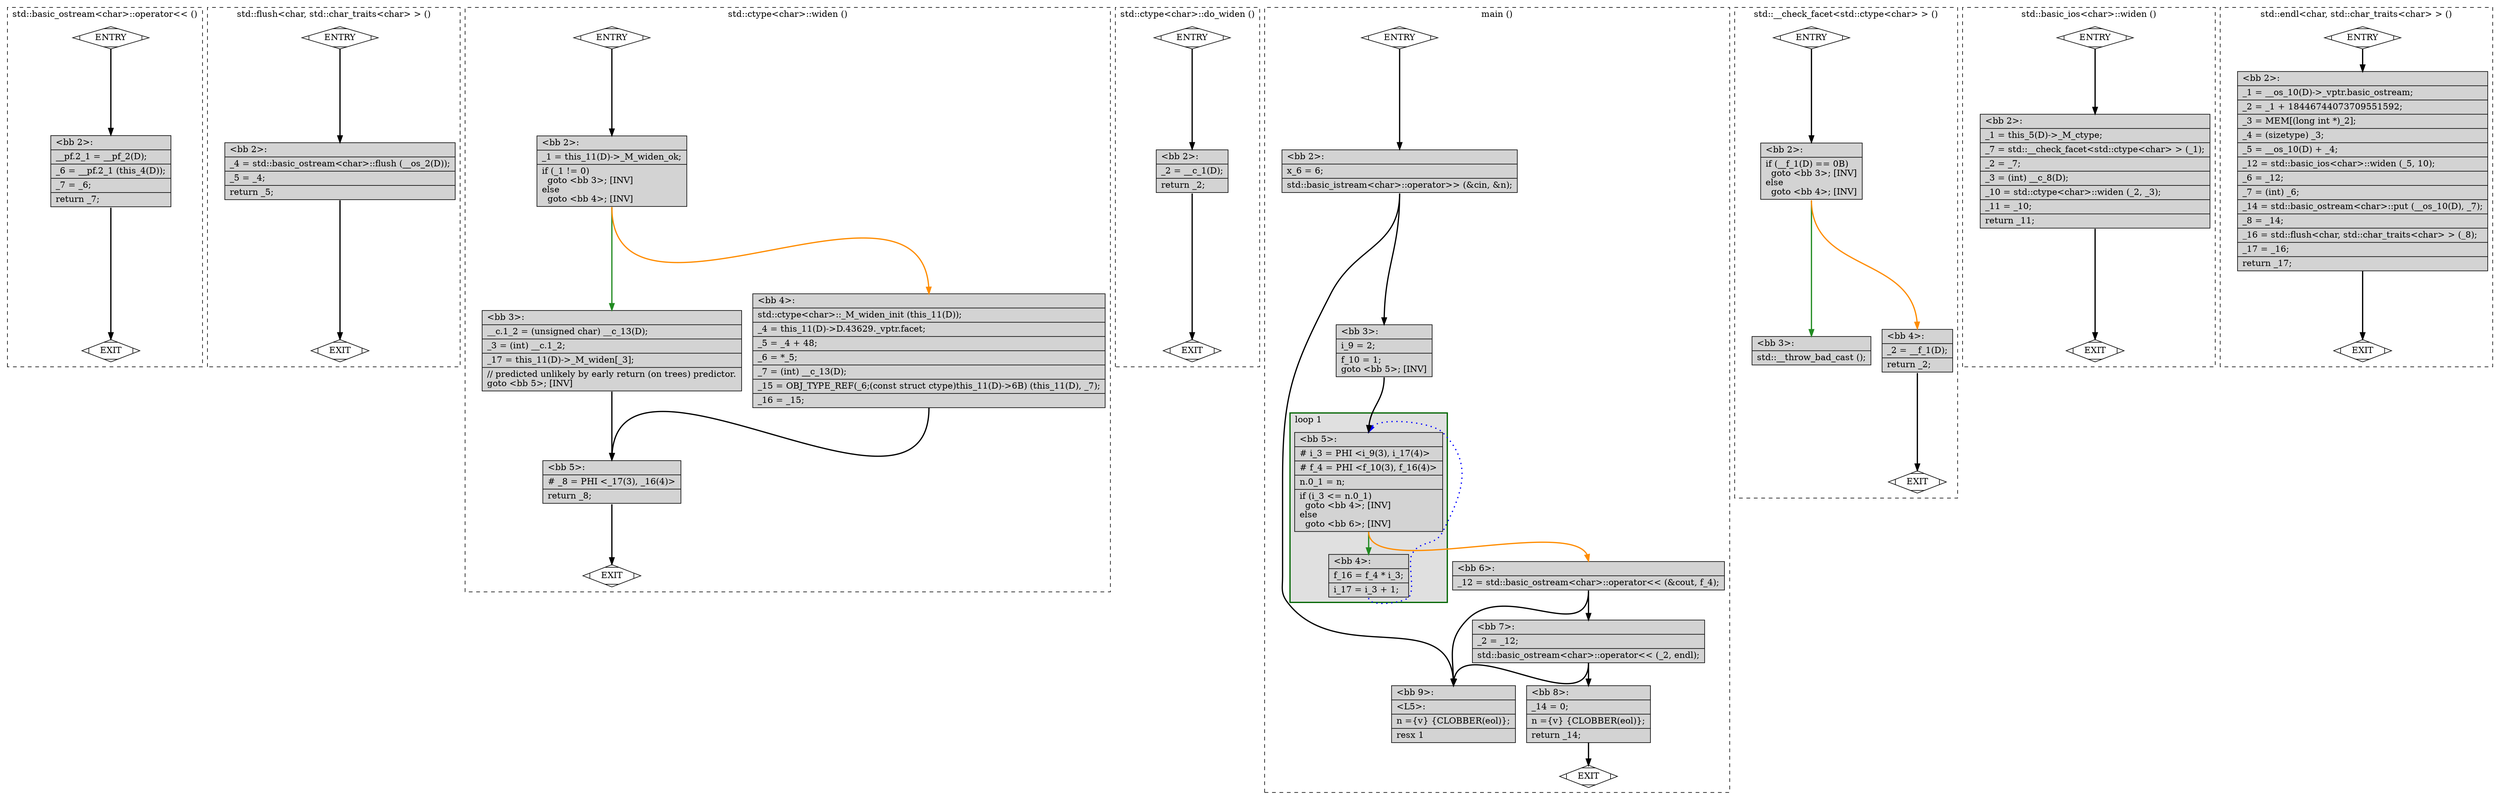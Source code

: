 digraph "lab1.cpp.029t.fixup_cfg2" {
overlap=false;
subgraph "cluster_std::basic_ostream<char>::operator<<" {
	style="dashed";
	color="black";
	label="std::basic_ostream<char>::operator<< ()";
	fn_2313_basic_block_0 [shape=Mdiamond,style=filled,fillcolor=white,label="ENTRY"];

	fn_2313_basic_block_1 [shape=Mdiamond,style=filled,fillcolor=white,label="EXIT"];

	fn_2313_basic_block_2 [shape=record,style=filled,fillcolor=lightgrey,label="{\<bb\ 2\>:\l\
|__pf.2_1\ =\ __pf_2(D);\l\
|_6\ =\ __pf.2_1\ (this_4(D));\l\
|_7\ =\ _6;\l\
|return\ _7;\l\
}"];

	fn_2313_basic_block_0:s -> fn_2313_basic_block_2:n [style="solid,bold",color=black,weight=100,constraint=true];
	fn_2313_basic_block_2:s -> fn_2313_basic_block_1:n [style="solid,bold",color=black,weight=10,constraint=true];
	fn_2313_basic_block_0:s -> fn_2313_basic_block_1:n [style="invis",constraint=true];
}
subgraph "cluster_std::flush<char, std::char_traits<char> >" {
	style="dashed";
	color="black";
	label="std::flush<char, std::char_traits<char> > ()";
	fn_2416_basic_block_0 [shape=Mdiamond,style=filled,fillcolor=white,label="ENTRY"];

	fn_2416_basic_block_1 [shape=Mdiamond,style=filled,fillcolor=white,label="EXIT"];

	fn_2416_basic_block_2 [shape=record,style=filled,fillcolor=lightgrey,label="{\<bb\ 2\>:\l\
|_4\ =\ std::basic_ostream\<char\>::flush\ (__os_2(D));\l\
|_5\ =\ _4;\l\
|return\ _5;\l\
}"];

	fn_2416_basic_block_0:s -> fn_2416_basic_block_2:n [style="solid,bold",color=black,weight=100,constraint=true];
	fn_2416_basic_block_2:s -> fn_2416_basic_block_1:n [style="solid,bold",color=black,weight=10,constraint=true];
	fn_2416_basic_block_0:s -> fn_2416_basic_block_1:n [style="invis",constraint=true];
}
subgraph "cluster_std::ctype<char>::widen" {
	style="dashed";
	color="black";
	label="std::ctype<char>::widen ()";
	fn_1805_basic_block_0 [shape=Mdiamond,style=filled,fillcolor=white,label="ENTRY"];

	fn_1805_basic_block_1 [shape=Mdiamond,style=filled,fillcolor=white,label="EXIT"];

	fn_1805_basic_block_2 [shape=record,style=filled,fillcolor=lightgrey,label="{\<bb\ 2\>:\l\
|_1\ =\ this_11(D)-\>_M_widen_ok;\l\
|if\ (_1\ !=\ 0)\l\
\ \ goto\ \<bb\ 3\>;\ [INV]\l\
else\l\
\ \ goto\ \<bb\ 4\>;\ [INV]\l\
}"];

	fn_1805_basic_block_3 [shape=record,style=filled,fillcolor=lightgrey,label="{\<bb\ 3\>:\l\
|__c.1_2\ =\ (unsigned\ char)\ __c_13(D);\l\
|_3\ =\ (int)\ __c.1_2;\l\
|_17\ =\ this_11(D)-\>_M_widen[_3];\l\
|//\ predicted\ unlikely\ by\ early\ return\ (on\ trees)\ predictor.\l\
goto\ \<bb\ 5\>;\ [INV]\l\
}"];

	fn_1805_basic_block_4 [shape=record,style=filled,fillcolor=lightgrey,label="{\<bb\ 4\>:\l\
|std::ctype\<char\>::_M_widen_init\ (this_11(D));\l\
|_4\ =\ this_11(D)-\>D.43629._vptr.facet;\l\
|_5\ =\ _4\ +\ 48;\l\
|_6\ =\ *_5;\l\
|_7\ =\ (int)\ __c_13(D);\l\
|_15\ =\ OBJ_TYPE_REF(_6;(const\ struct\ ctype)this_11(D)-\>6B)\ (this_11(D),\ _7);\l\
|_16\ =\ _15;\l\
}"];

	fn_1805_basic_block_5 [shape=record,style=filled,fillcolor=lightgrey,label="{\<bb\ 5\>:\l\
|#\ _8\ =\ PHI\ \<_17(3),\ _16(4)\>\l\
|return\ _8;\l\
}"];

	fn_1805_basic_block_0:s -> fn_1805_basic_block_2:n [style="solid,bold",color=black,weight=100,constraint=true];
	fn_1805_basic_block_2:s -> fn_1805_basic_block_3:n [style="solid,bold",color=forestgreen,weight=10,constraint=true];
	fn_1805_basic_block_2:s -> fn_1805_basic_block_4:n [style="solid,bold",color=darkorange,weight=10,constraint=true];
	fn_1805_basic_block_3:s -> fn_1805_basic_block_5:n [style="solid,bold",color=black,weight=100,constraint=true];
	fn_1805_basic_block_4:s -> fn_1805_basic_block_5:n [style="solid,bold",color=black,weight=100,constraint=true];
	fn_1805_basic_block_5:s -> fn_1805_basic_block_1:n [style="solid,bold",color=black,weight=10,constraint=true];
	fn_1805_basic_block_0:s -> fn_1805_basic_block_1:n [style="invis",constraint=true];
}
subgraph "cluster_std::ctype<char>::do_widen" {
	style="dashed";
	color="black";
	label="std::ctype<char>::do_widen ()";
	fn_1810_basic_block_0 [shape=Mdiamond,style=filled,fillcolor=white,label="ENTRY"];

	fn_1810_basic_block_1 [shape=Mdiamond,style=filled,fillcolor=white,label="EXIT"];

	fn_1810_basic_block_2 [shape=record,style=filled,fillcolor=lightgrey,label="{\<bb\ 2\>:\l\
|_2\ =\ __c_1(D);\l\
|return\ _2;\l\
}"];

	fn_1810_basic_block_0:s -> fn_1810_basic_block_2:n [style="solid,bold",color=black,weight=100,constraint=true];
	fn_1810_basic_block_2:s -> fn_1810_basic_block_1:n [style="solid,bold",color=black,weight=10,constraint=true];
	fn_1810_basic_block_0:s -> fn_1810_basic_block_1:n [style="invis",constraint=true];
}
subgraph "cluster_main" {
	style="dashed";
	color="black";
	label="main ()";
	subgraph cluster_2057_1 {
	style="filled";
	color="darkgreen";
	fillcolor="grey88";
	label="loop 1";
	labeljust=l;
	penwidth=2;
	fn_2057_basic_block_5 [shape=record,style=filled,fillcolor=lightgrey,label="{\<bb\ 5\>:\l\
|#\ i_3\ =\ PHI\ \<i_9(3),\ i_17(4)\>\l\
|#\ f_4\ =\ PHI\ \<f_10(3),\ f_16(4)\>\l\
|n.0_1\ =\ n;\l\
|if\ (i_3\ \<=\ n.0_1)\l\
\ \ goto\ \<bb\ 4\>;\ [INV]\l\
else\l\
\ \ goto\ \<bb\ 6\>;\ [INV]\l\
}"];

	fn_2057_basic_block_4 [shape=record,style=filled,fillcolor=lightgrey,label="{\<bb\ 4\>:\l\
|f_16\ =\ f_4\ *\ i_3;\l\
|i_17\ =\ i_3\ +\ 1;\l\
}"];

	}
	fn_2057_basic_block_0 [shape=Mdiamond,style=filled,fillcolor=white,label="ENTRY"];

	fn_2057_basic_block_1 [shape=Mdiamond,style=filled,fillcolor=white,label="EXIT"];

	fn_2057_basic_block_2 [shape=record,style=filled,fillcolor=lightgrey,label="{\<bb\ 2\>:\l\
|x_6\ =\ 6;\l\
|std::basic_istream\<char\>::operator\>\>\ (&cin,\ &n);\l\
}"];

	fn_2057_basic_block_3 [shape=record,style=filled,fillcolor=lightgrey,label="{\<bb\ 3\>:\l\
|i_9\ =\ 2;\l\
|f_10\ =\ 1;\l\
goto\ \<bb\ 5\>;\ [INV]\l\
}"];

	fn_2057_basic_block_6 [shape=record,style=filled,fillcolor=lightgrey,label="{\<bb\ 6\>:\l\
|_12\ =\ std::basic_ostream\<char\>::operator\<\<\ (&cout,\ f_4);\l\
}"];

	fn_2057_basic_block_7 [shape=record,style=filled,fillcolor=lightgrey,label="{\<bb\ 7\>:\l\
|_2\ =\ _12;\l\
|std::basic_ostream\<char\>::operator\<\<\ (_2,\ endl);\l\
}"];

	fn_2057_basic_block_8 [shape=record,style=filled,fillcolor=lightgrey,label="{\<bb\ 8\>:\l\
|_14\ =\ 0;\l\
|n\ =\{v\}\ \{CLOBBER(eol)\};\l\
|return\ _14;\l\
}"];

	fn_2057_basic_block_9 [shape=record,style=filled,fillcolor=lightgrey,label="{\<bb\ 9\>:\l\
|\<L5\>:\l\
|n\ =\{v\}\ \{CLOBBER(eol)\};\l\
|resx\ 1\l\
}"];

	fn_2057_basic_block_0:s -> fn_2057_basic_block_2:n [style="solid,bold",color=black,weight=100,constraint=true];
	fn_2057_basic_block_2:s -> fn_2057_basic_block_9:n [style="solid,bold",color=black,weight=10,constraint=true];
	fn_2057_basic_block_2:s -> fn_2057_basic_block_3:n [style="solid,bold",color=black,weight=100,constraint=true];
	fn_2057_basic_block_3:s -> fn_2057_basic_block_5:n [style="solid,bold",color=black,weight=100,constraint=true];
	fn_2057_basic_block_4:s -> fn_2057_basic_block_5:n [style="dotted,bold",color=blue,weight=10,constraint=false];
	fn_2057_basic_block_5:s -> fn_2057_basic_block_4:n [style="solid,bold",color=forestgreen,weight=10,constraint=true];
	fn_2057_basic_block_5:s -> fn_2057_basic_block_6:n [style="solid,bold",color=darkorange,weight=10,constraint=true];
	fn_2057_basic_block_6:s -> fn_2057_basic_block_9:n [style="solid,bold",color=black,weight=10,constraint=true];
	fn_2057_basic_block_6:s -> fn_2057_basic_block_7:n [style="solid,bold",color=black,weight=100,constraint=true];
	fn_2057_basic_block_7:s -> fn_2057_basic_block_9:n [style="solid,bold",color=black,weight=10,constraint=true];
	fn_2057_basic_block_7:s -> fn_2057_basic_block_8:n [style="solid,bold",color=black,weight=100,constraint=true];
	fn_2057_basic_block_8:s -> fn_2057_basic_block_1:n [style="solid,bold",color=black,weight=10,constraint=true];
	fn_2057_basic_block_0:s -> fn_2057_basic_block_1:n [style="invis",constraint=true];
}
subgraph "cluster_std::__check_facet<std::ctype<char> >" {
	style="dashed";
	color="black";
	label="std::__check_facet<std::ctype<char> > ()";
	fn_2484_basic_block_0 [shape=Mdiamond,style=filled,fillcolor=white,label="ENTRY"];

	fn_2484_basic_block_1 [shape=Mdiamond,style=filled,fillcolor=white,label="EXIT"];

	fn_2484_basic_block_2 [shape=record,style=filled,fillcolor=lightgrey,label="{\<bb\ 2\>:\l\
|if\ (__f_1(D)\ ==\ 0B)\l\
\ \ goto\ \<bb\ 3\>;\ [INV]\l\
else\l\
\ \ goto\ \<bb\ 4\>;\ [INV]\l\
}"];

	fn_2484_basic_block_3 [shape=record,style=filled,fillcolor=lightgrey,label="{\<bb\ 3\>:\l\
|std::__throw_bad_cast\ ();\l\
}"];

	fn_2484_basic_block_4 [shape=record,style=filled,fillcolor=lightgrey,label="{\<bb\ 4\>:\l\
|_2\ =\ __f_1(D);\l\
|return\ _2;\l\
}"];

	fn_2484_basic_block_0:s -> fn_2484_basic_block_2:n [style="solid,bold",color=black,weight=100,constraint=true];
	fn_2484_basic_block_2:s -> fn_2484_basic_block_3:n [style="solid,bold",color=forestgreen,weight=10,constraint=true];
	fn_2484_basic_block_2:s -> fn_2484_basic_block_4:n [style="solid,bold",color=darkorange,weight=10,constraint=true];
	fn_2484_basic_block_4:s -> fn_2484_basic_block_1:n [style="solid,bold",color=black,weight=10,constraint=true];
	fn_2484_basic_block_0:s -> fn_2484_basic_block_1:n [style="invis",constraint=true];
}
subgraph "cluster_std::basic_ios<char>::widen" {
	style="dashed";
	color="black";
	label="std::basic_ios<char>::widen ()";
	fn_2415_basic_block_0 [shape=Mdiamond,style=filled,fillcolor=white,label="ENTRY"];

	fn_2415_basic_block_1 [shape=Mdiamond,style=filled,fillcolor=white,label="EXIT"];

	fn_2415_basic_block_2 [shape=record,style=filled,fillcolor=lightgrey,label="{\<bb\ 2\>:\l\
|_1\ =\ this_5(D)-\>_M_ctype;\l\
|_7\ =\ std::__check_facet\<std::ctype\<char\>\ \>\ (_1);\l\
|_2\ =\ _7;\l\
|_3\ =\ (int)\ __c_8(D);\l\
|_10\ =\ std::ctype\<char\>::widen\ (_2,\ _3);\l\
|_11\ =\ _10;\l\
|return\ _11;\l\
}"];

	fn_2415_basic_block_0:s -> fn_2415_basic_block_2:n [style="solid,bold",color=black,weight=100,constraint=true];
	fn_2415_basic_block_2:s -> fn_2415_basic_block_1:n [style="solid,bold",color=black,weight=10,constraint=true];
	fn_2415_basic_block_0:s -> fn_2415_basic_block_1:n [style="invis",constraint=true];
}
subgraph "cluster_std::endl<char, std::char_traits<char> >" {
	style="dashed";
	color="black";
	label="std::endl<char, std::char_traits<char> > ()";
	fn_2312_basic_block_0 [shape=Mdiamond,style=filled,fillcolor=white,label="ENTRY"];

	fn_2312_basic_block_1 [shape=Mdiamond,style=filled,fillcolor=white,label="EXIT"];

	fn_2312_basic_block_2 [shape=record,style=filled,fillcolor=lightgrey,label="{\<bb\ 2\>:\l\
|_1\ =\ __os_10(D)-\>_vptr.basic_ostream;\l\
|_2\ =\ _1\ +\ 18446744073709551592;\l\
|_3\ =\ MEM[(long\ int\ *)_2];\l\
|_4\ =\ (sizetype)\ _3;\l\
|_5\ =\ __os_10(D)\ +\ _4;\l\
|_12\ =\ std::basic_ios\<char\>::widen\ (_5,\ 10);\l\
|_6\ =\ _12;\l\
|_7\ =\ (int)\ _6;\l\
|_14\ =\ std::basic_ostream\<char\>::put\ (__os_10(D),\ _7);\l\
|_8\ =\ _14;\l\
|_16\ =\ std::flush\<char,\ std::char_traits\<char\>\ \>\ (_8);\l\
|_17\ =\ _16;\l\
|return\ _17;\l\
}"];

	fn_2312_basic_block_0:s -> fn_2312_basic_block_2:n [style="solid,bold",color=black,weight=100,constraint=true];
	fn_2312_basic_block_2:s -> fn_2312_basic_block_1:n [style="solid,bold",color=black,weight=10,constraint=true];
	fn_2312_basic_block_0:s -> fn_2312_basic_block_1:n [style="invis",constraint=true];
}
}
